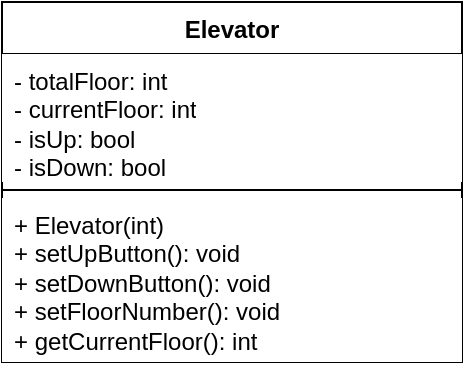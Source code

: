 <mxfile version="21.1.5" type="device">
  <diagram name="第 1 页" id="d-2SekT0oWRrDAiHW0gk">
    <mxGraphModel dx="821" dy="674" grid="1" gridSize="10" guides="1" tooltips="1" connect="1" arrows="1" fold="1" page="1" pageScale="1" pageWidth="827" pageHeight="1169" math="0" shadow="0">
      <root>
        <mxCell id="0" />
        <mxCell id="1" parent="0" />
        <mxCell id="HE3qIyfIJsHKENY5e4zm-1" value="Elevator" style="swimlane;fontStyle=1;align=center;verticalAlign=top;childLayout=stackLayout;horizontal=1;startSize=26;horizontalStack=0;resizeParent=1;resizeParentMax=0;resizeLast=0;collapsible=1;marginBottom=0;whiteSpace=wrap;html=1;" parent="1" vertex="1">
          <mxGeometry x="210" y="120" width="230" height="180" as="geometry" />
        </mxCell>
        <mxCell id="HE3qIyfIJsHKENY5e4zm-2" value="-&amp;nbsp;totalFloor&lt;span style=&quot;background-color: initial;&quot;&gt;: int&lt;/span&gt;&lt;br&gt;-&amp;nbsp;currentFloor: int&lt;br&gt;- isUp: bool&lt;br&gt;- isDown: bool" style="text;strokeColor=none;fillColor=default;align=left;verticalAlign=top;spacingLeft=4;spacingRight=4;overflow=hidden;rotatable=0;points=[[0,0.5],[1,0.5]];portConstraint=eastwest;whiteSpace=wrap;html=1;" parent="HE3qIyfIJsHKENY5e4zm-1" vertex="1">
          <mxGeometry y="26" width="230" height="64" as="geometry" />
        </mxCell>
        <mxCell id="HE3qIyfIJsHKENY5e4zm-3" value="" style="line;strokeWidth=1;fillColor=default;align=left;verticalAlign=middle;spacingTop=-1;spacingLeft=3;spacingRight=3;rotatable=0;labelPosition=right;points=[];portConstraint=eastwest;strokeColor=inherit;labelBorderColor=none;" parent="HE3qIyfIJsHKENY5e4zm-1" vertex="1">
          <mxGeometry y="90" width="230" height="8" as="geometry" />
        </mxCell>
        <mxCell id="HE3qIyfIJsHKENY5e4zm-4" value="+ Elevator(int)&lt;br&gt;+ setUpButton(): void&lt;br&gt;+ setDownButton(): void&lt;br&gt;+ setFloorNumber(): void&lt;br&gt;+ getCurrentFloor(): int" style="text;strokeColor=none;fillColor=default;align=left;verticalAlign=top;spacingLeft=4;spacingRight=4;overflow=hidden;rotatable=0;points=[[0,0.5],[1,0.5]];portConstraint=eastwest;whiteSpace=wrap;html=1;" parent="HE3qIyfIJsHKENY5e4zm-1" vertex="1">
          <mxGeometry y="98" width="230" height="82" as="geometry" />
        </mxCell>
      </root>
    </mxGraphModel>
  </diagram>
</mxfile>
